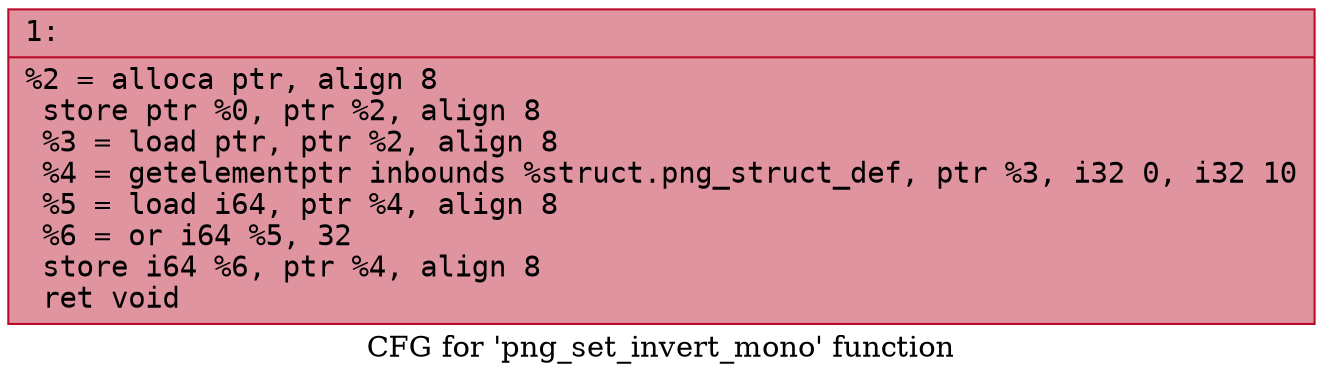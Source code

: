 digraph "CFG for 'png_set_invert_mono' function" {
	label="CFG for 'png_set_invert_mono' function";

	Node0x60000325e940 [shape=record,color="#b70d28ff", style=filled, fillcolor="#b70d2870" fontname="Courier",label="{1:\l|  %2 = alloca ptr, align 8\l  store ptr %0, ptr %2, align 8\l  %3 = load ptr, ptr %2, align 8\l  %4 = getelementptr inbounds %struct.png_struct_def, ptr %3, i32 0, i32 10\l  %5 = load i64, ptr %4, align 8\l  %6 = or i64 %5, 32\l  store i64 %6, ptr %4, align 8\l  ret void\l}"];
}
